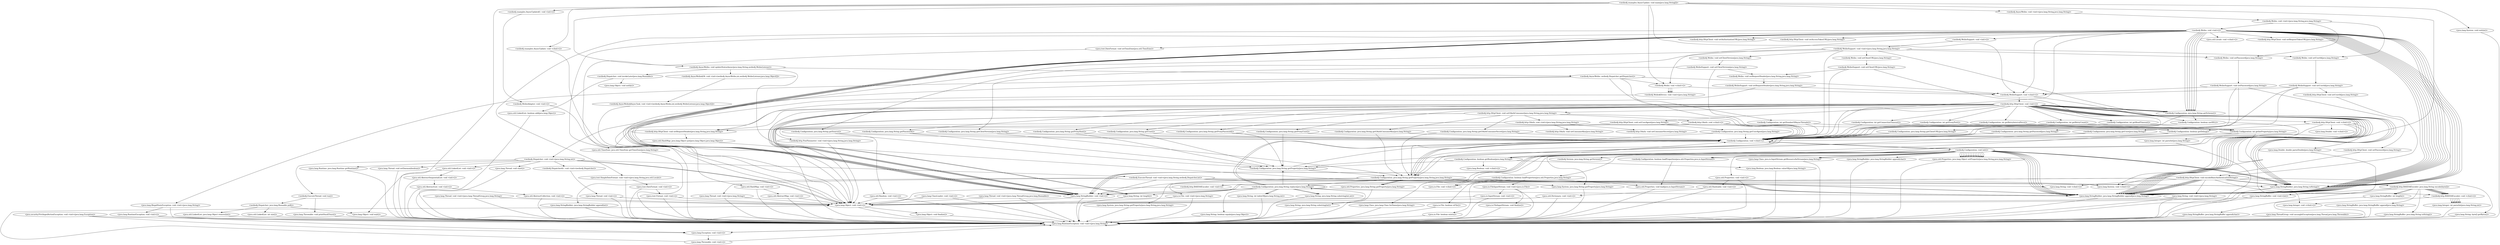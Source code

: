 digraph CallGraph {
"<weibo4j.examples.AsyncUpdate: void main(java.lang.String[])>" -> "<java.lang.System: void <clinit>()>";
"<weibo4j.examples.AsyncUpdate: void main(java.lang.String[])>" -> "<weibo4j.examples.AsyncUpdate$1: void <init>()>";
"<weibo4j.examples.AsyncUpdate: void main(java.lang.String[])>" -> "<weibo4j.AsyncWeibo: void <init>(java.lang.String,java.lang.String)>";
"<weibo4j.examples.AsyncUpdate: void main(java.lang.String[])>" -> "<java.lang.System: void exit(int)>";
"<weibo4j.examples.AsyncUpdate: void main(java.lang.String[])>" -> "<weibo4j.examples.AsyncUpdate: void <clinit>()>";
"<weibo4j.examples.AsyncUpdate: void main(java.lang.String[])>" -> "<weibo4j.WeiboSupport: void <clinit>()>";
"<weibo4j.examples.AsyncUpdate: void main(java.lang.String[])>" -> "<weibo4j.Weibo: void <clinit>()>";
"<weibo4j.examples.AsyncUpdate: void <clinit>()>" -> "<java.lang.Object: void <init>()>";
"<java.lang.ThreadGroup: void uncaughtException(java.lang.Thread,java.lang.Throwable)>" -> "<java.lang.RuntimeException: void <init>(java.lang.String)>";
"<java.lang.ClassLoader: void <init>()>" -> "<java.lang.Object: void <init>()>";
"<java.lang.ClassLoader: void <init>()>" -> "<java.lang.RuntimeException: void <init>(java.lang.String)>";
"<java.security.PrivilegedActionException: void <init>(java.lang.Exception)>" -> "<java.lang.Exception: void <init>()>";
"<java.security.PrivilegedActionException: void <init>(java.lang.Exception)>" -> "<java.lang.RuntimeException: void <init>(java.lang.String)>";
"<java.lang.Thread: void <init>(java.lang.ThreadGroup,java.lang.Runnable)>" -> "<java.lang.Object: void <init>()>";
"<java.lang.Thread: void <init>(java.lang.ThreadGroup,java.lang.Runnable)>" -> "<java.lang.RuntimeException: void <init>(java.lang.String)>";
"<java.lang.Thread: void <init>(java.lang.ThreadGroup,java.lang.String)>" -> "<java.lang.Object: void <init>()>";
"<java.lang.Thread: void <init>(java.lang.ThreadGroup,java.lang.String)>" -> "<java.lang.RuntimeException: void <init>(java.lang.String)>";
"<weibo4j.examples.AsyncUpdate$1: void <init>()>" -> "<weibo4j.WeiboAdapter: void <init>()>";
"<weibo4j.AsyncWeibo: void <init>(java.lang.String,java.lang.String)>" -> "<weibo4j.Weibo: void <init>(java.lang.String,java.lang.String)>";
"<java.lang.System: void exit(int)>" -> "<java.lang.RuntimeException: void <init>(java.lang.String)>";
"<weibo4j.WeiboSupport: void <clinit>()>" -> "<weibo4j.http.HttpClient: void <clinit>()>";
"<weibo4j.WeiboSupport: void <clinit>()>" -> "<weibo4j.http.HttpClient: void <init>()>";
"<weibo4j.Weibo: void <clinit>()>" -> "<weibo4j.WeiboSupport: void <clinit>()>";
"<weibo4j.Weibo: void <clinit>()>" -> "<weibo4j.Weibo$Device: void <init>(java.lang.String)>";
"<weibo4j.Weibo: void <clinit>()>" -> "<weibo4j.Weibo$Device: void <init>(java.lang.String)>";
"<weibo4j.Weibo: void <clinit>()>" -> "<weibo4j.Weibo$Device: void <init>(java.lang.String)>";
"<java.lang.Object: void <init>()>" -> "<java.lang.Object: void finalize()>";
"<java.lang.Object: void <init>()>" -> "<java.lang.RuntimeException: void <init>(java.lang.String)>";
"<java.lang.RuntimeException: void <init>(java.lang.String)>" -> "<java.lang.Exception: void <init>()>";
"<java.lang.RuntimeException: void <init>(java.lang.String)>" -> "<java.lang.RuntimeException: void <init>(java.lang.String)>";
"<java.lang.Exception: void <init>()>" -> "<java.lang.Throwable: void <init>()>";
"<java.lang.Exception: void <init>()>" -> "<java.lang.RuntimeException: void <init>(java.lang.String)>";
"<weibo4j.WeiboAdapter: void <init>()>" -> "<java.lang.Object: void <init>()>";
"<weibo4j.Weibo: void <init>(java.lang.String,java.lang.String)>" -> "<weibo4j.Weibo: void <init>()>";
"<weibo4j.http.HttpClient: void <clinit>()>" -> "<weibo4j.Configuration: void <clinit>()>";
"<weibo4j.http.HttpClient: void <clinit>()>" -> "<java.lang.Double: double parseDouble(java.lang.String)>";
"<weibo4j.http.HttpClient: void <clinit>()>" -> "<java.lang.System: java.lang.String getProperty(java.lang.String)>";
"<weibo4j.http.HttpClient: void <clinit>()>" -> "<weibo4j.Configuration: boolean getDebug()>";
"<weibo4j.http.HttpClient: void <clinit>()>" -> "<java.lang.Double: void <clinit>()>";
"<weibo4j.http.HttpClient: void <clinit>()>" -> "<java.lang.System: void <clinit>()>";
"<weibo4j.http.HttpClient: void <init>()>" -> "<weibo4j.Configuration: void <clinit>()>";
"<weibo4j.http.HttpClient: void <init>()>" -> "<weibo4j.Configuration: java.lang.String getScheme()>";
"<weibo4j.http.HttpClient: void <init>()>" -> "<java.lang.StringBuilder: void <init>()>";
"<weibo4j.http.HttpClient: void <init>()>" -> "<weibo4j.Configuration: java.lang.String getScheme()>";
"<weibo4j.http.HttpClient: void <init>()>" -> "<java.lang.StringBuilder: void <init>()>";
"<weibo4j.http.HttpClient: void <init>()>" -> "<weibo4j.Configuration: java.lang.String getScheme()>";
"<weibo4j.http.HttpClient: void <init>()>" -> "<java.lang.StringBuilder: void <init>()>";
"<weibo4j.http.HttpClient: void <init>()>" -> "<weibo4j.Configuration: java.lang.String getScheme()>";
"<weibo4j.http.HttpClient: void <init>()>" -> "<java.lang.StringBuilder: void <init>()>";
"<weibo4j.http.HttpClient: void <init>()>" -> "<java.util.HashMap: void <init>()>";
"<weibo4j.http.HttpClient: void <init>()>" -> "<weibo4j.Configuration: int getReadTimeout()>";
"<weibo4j.http.HttpClient: void <init>()>" -> "<weibo4j.Configuration: int getConnectionTimeout()>";
"<weibo4j.http.HttpClient: void <init>()>" -> "<weibo4j.Configuration: java.lang.String getProxyPassword()>";
"<weibo4j.http.HttpClient: void <init>()>" -> "<weibo4j.Configuration: java.lang.String getProxyUser()>";
"<weibo4j.http.HttpClient: void <init>()>" -> "<weibo4j.Configuration: int getProxyPort()>";
"<weibo4j.http.HttpClient: void <init>()>" -> "<weibo4j.Configuration: java.lang.String getProxyHost()>";
"<weibo4j.http.HttpClient: void <init>()>" -> "<weibo4j.Configuration: java.lang.String getPassword()>";
"<weibo4j.http.HttpClient: void <init>()>" -> "<weibo4j.Configuration: java.lang.String getUser()>";
"<weibo4j.http.HttpClient: void <init>()>" -> "<weibo4j.Configuration: int getRetryIntervalSecs()>";
"<weibo4j.http.HttpClient: void <init>()>" -> "<weibo4j.Configuration: int getRetryCount()>";
"<weibo4j.http.HttpClient: void <init>()>" -> "<java.lang.Object: void <init>()>";
"<weibo4j.Weibo$Device: void <init>(java.lang.String)>" -> "<java.lang.Object: void <init>()>";
"<java.lang.Object: void finalize()>" -> "<java.lang.RuntimeException: void <init>(java.lang.String)>";
"<java.lang.Throwable: void <init>()>" -> "<java.lang.Object: void <init>()>";
"<java.lang.Throwable: void <init>()>" -> "<java.lang.RuntimeException: void <init>(java.lang.String)>";
"<weibo4j.Weibo: void <init>()>" -> "<weibo4j.Configuration: void <clinit>()>";
"<weibo4j.Weibo: void <init>()>" -> "<weibo4j.Configuration: java.lang.String getScheme()>";
"<weibo4j.Weibo: void <init>()>" -> "<java.lang.StringBuilder: void <init>()>";
"<weibo4j.Weibo: void <init>()>" -> "<weibo4j.Configuration: java.lang.String getScheme()>";
"<weibo4j.Weibo: void <init>()>" -> "<java.lang.StringBuilder: void <init>()>";
"<weibo4j.Weibo: void <init>()>" -> "<weibo4j.Configuration: java.lang.String getScheme()>";
"<weibo4j.Weibo: void <init>()>" -> "<java.lang.StringBuilder: void <init>()>";
"<weibo4j.Weibo: void <init>()>" -> "<java.util.TimeZone: java.util.TimeZone getTimeZone(java.lang.String)>";
"<weibo4j.Weibo: void <init>()>" -> "<java.text.SimpleDateFormat: void <init>(java.lang.String,java.util.Locale)>";
"<weibo4j.Weibo: void <init>()>" -> "<weibo4j.Configuration: java.lang.String getScheme()>";
"<weibo4j.Weibo: void <init>()>" -> "<java.lang.StringBuilder: void <init>()>";
"<weibo4j.Weibo: void <init>()>" -> "<weibo4j.Configuration: java.lang.String getScheme()>";
"<weibo4j.Weibo: void <init>()>" -> "<java.lang.StringBuilder: void <init>()>";
"<weibo4j.Weibo: void <init>()>" -> "<weibo4j.Configuration: java.lang.String getScheme()>";
"<weibo4j.Weibo: void <init>()>" -> "<java.lang.StringBuilder: void <init>()>";
"<weibo4j.Weibo: void <init>()>" -> "<weibo4j.WeiboSupport: void <init>()>";
"<weibo4j.Weibo: void <init>()>" -> "<weibo4j.WeiboSupport: void <clinit>()>";
"<weibo4j.Weibo: void <init>()>" -> "<weibo4j.Weibo: void <clinit>()>";
"<weibo4j.Weibo: void <init>()>" -> "<java.util.Locale: void <clinit>()>";
"<weibo4j.Configuration: void <clinit>()>" -> "<weibo4j.Configuration: void init()>";
"<java.lang.Double: double parseDouble(java.lang.String)>" -> "<java.lang.RuntimeException: void <init>(java.lang.String)>";
"<java.lang.System: java.lang.String getProperty(java.lang.String)>" -> "<java.lang.RuntimeException: void <init>(java.lang.String)>";
"<weibo4j.Configuration: boolean getDebug()>" -> "<weibo4j.Configuration: void <clinit>()>";
"<weibo4j.Configuration: boolean getDebug()>" -> "<weibo4j.Configuration: boolean getBoolean(java.lang.String)>";
"<weibo4j.Configuration: java.lang.String getScheme()>" -> "<weibo4j.Configuration: void <clinit>()>";
"<weibo4j.Configuration: java.lang.String getScheme()>" -> "<weibo4j.Configuration: boolean useSSL()>";
"<java.lang.StringBuilder: void <init>()>" -> "<java.lang.Object: void <init>()>";
"<java.lang.StringBuilder: void <init>()>" -> "<java.lang.RuntimeException: void <init>(java.lang.String)>";
"<java.util.HashMap: void <init>()>" -> "<java.util.AbstractMap: void <init>()>";
"<java.util.HashMap: void <init>()>" -> "<java.lang.RuntimeException: void <init>(java.lang.String)>";
"<weibo4j.Configuration: int getReadTimeout()>" -> "<weibo4j.Configuration: void <clinit>()>";
"<weibo4j.Configuration: int getReadTimeout()>" -> "<weibo4j.Configuration: int getIntProperty(java.lang.String)>";
"<weibo4j.Configuration: int getConnectionTimeout()>" -> "<weibo4j.Configuration: void <clinit>()>";
"<weibo4j.Configuration: int getConnectionTimeout()>" -> "<weibo4j.Configuration: int getIntProperty(java.lang.String)>";
"<weibo4j.Configuration: java.lang.String getProxyPassword()>" -> "<weibo4j.Configuration: void <clinit>()>";
"<weibo4j.Configuration: java.lang.String getProxyPassword()>" -> "<weibo4j.Configuration: java.lang.String getProperty(java.lang.String)>";
"<weibo4j.Configuration: java.lang.String getProxyUser()>" -> "<weibo4j.Configuration: void <clinit>()>";
"<weibo4j.Configuration: java.lang.String getProxyUser()>" -> "<weibo4j.Configuration: java.lang.String getProperty(java.lang.String)>";
"<weibo4j.Configuration: int getProxyPort()>" -> "<weibo4j.Configuration: void <clinit>()>";
"<weibo4j.Configuration: int getProxyPort()>" -> "<weibo4j.Configuration: int getIntProperty(java.lang.String)>";
"<weibo4j.Configuration: java.lang.String getProxyHost()>" -> "<weibo4j.Configuration: void <clinit>()>";
"<weibo4j.Configuration: java.lang.String getProxyHost()>" -> "<weibo4j.Configuration: java.lang.String getProperty(java.lang.String)>";
"<weibo4j.Configuration: java.lang.String getPassword()>" -> "<weibo4j.Configuration: void <clinit>()>";
"<weibo4j.Configuration: java.lang.String getPassword()>" -> "<weibo4j.Configuration: java.lang.String getProperty(java.lang.String)>";
"<weibo4j.Configuration: java.lang.String getUser()>" -> "<weibo4j.Configuration: void <clinit>()>";
"<weibo4j.Configuration: java.lang.String getUser()>" -> "<weibo4j.Configuration: java.lang.String getProperty(java.lang.String)>";
"<weibo4j.Configuration: int getRetryIntervalSecs()>" -> "<weibo4j.Configuration: void <clinit>()>";
"<weibo4j.Configuration: int getRetryIntervalSecs()>" -> "<weibo4j.Configuration: int getIntProperty(java.lang.String)>";
"<weibo4j.Configuration: int getRetryCount()>" -> "<weibo4j.Configuration: void <clinit>()>";
"<weibo4j.Configuration: int getRetryCount()>" -> "<weibo4j.Configuration: int getIntProperty(java.lang.String)>";
"<java.util.TimeZone: java.util.TimeZone getTimeZone(java.lang.String)>" -> "<java.lang.RuntimeException: void <init>(java.lang.String)>";
"<java.text.SimpleDateFormat: void <init>(java.lang.String,java.util.Locale)>" -> "<java.text.DateFormat: void <init>()>";
"<java.text.SimpleDateFormat: void <init>(java.lang.String,java.util.Locale)>" -> "<java.lang.RuntimeException: void <init>(java.lang.String)>";
"<weibo4j.WeiboSupport: void <init>()>" -> "<weibo4j.WeiboSupport: void <init>(java.lang.String,java.lang.String)>";
"<weibo4j.Configuration: void init()>" -> "<weibo4j.Configuration: void <clinit>()>";
"<weibo4j.Configuration: void init()>" -> "<weibo4j.Configuration: boolean loadProperties(java.util.Properties,java.io.InputStream)>";
"<weibo4j.Configuration: void init()>" -> "<java.lang.StringBuilder: void <init>()>";
"<weibo4j.Configuration: void init()>" -> "<weibo4j.Configuration: boolean loadProperties(java.util.Properties,java.io.InputStream)>";
"<weibo4j.Configuration: void init()>" -> "<java.lang.StringBuilder: void <init>()>";
"<weibo4j.Configuration: void init()>" -> "<weibo4j.Configuration: boolean loadProperties(java.util.Properties,java.lang.String)>";
"<weibo4j.Configuration: void init()>" -> "<java.lang.StringBuilder: void <init>()>";
"<weibo4j.Configuration: void init()>" -> "<weibo4j.Configuration: boolean getBoolean(java.lang.String)>";
"<weibo4j.Configuration: void init()>" -> "<java.lang.Class: java.lang.Class forName(java.lang.String)>";
"<weibo4j.Configuration: void init()>" -> "<weibo4j.Version: java.lang.String getVersion()>";
"<weibo4j.Configuration: void init()>" -> "<java.util.Properties: void <init>()>";
"<weibo4j.Configuration: void init()>" -> "<weibo4j.Configuration: void <clinit>()>";
"<weibo4j.Configuration: void init()>" -> "<java.io.File: void <clinit>()>";
"<weibo4j.Configuration: boolean getBoolean(java.lang.String)>" -> "<weibo4j.Configuration: void <clinit>()>";
"<weibo4j.Configuration: boolean getBoolean(java.lang.String)>" -> "<java.lang.Boolean: java.lang.Boolean valueOf(java.lang.String)>";
"<weibo4j.Configuration: boolean getBoolean(java.lang.String)>" -> "<weibo4j.Configuration: java.lang.String getProperty(java.lang.String)>";
"<weibo4j.Configuration: boolean getBoolean(java.lang.String)>" -> "<java.lang.Boolean: void <clinit>()>";
"<weibo4j.Configuration: boolean useSSL()>" -> "<weibo4j.Configuration: void <clinit>()>";
"<weibo4j.Configuration: boolean useSSL()>" -> "<weibo4j.Configuration: boolean getBoolean(java.lang.String)>";
"<java.util.AbstractMap: void <init>()>" -> "<java.lang.Object: void <init>()>";
"<java.util.AbstractMap: void <init>()>" -> "<java.lang.RuntimeException: void <init>(java.lang.String)>";
"<weibo4j.Configuration: int getIntProperty(java.lang.String)>" -> "<weibo4j.Configuration: void <clinit>()>";
"<weibo4j.Configuration: int getIntProperty(java.lang.String)>" -> "<java.lang.Integer: int parseInt(java.lang.String)>";
"<weibo4j.Configuration: int getIntProperty(java.lang.String)>" -> "<weibo4j.Configuration: java.lang.String getProperty(java.lang.String)>";
"<weibo4j.Configuration: int getIntProperty(java.lang.String)>" -> "<java.lang.Integer: void <clinit>()>";
"<weibo4j.Configuration: java.lang.String getProperty(java.lang.String)>" -> "<weibo4j.Configuration: void <clinit>()>";
"<weibo4j.Configuration: java.lang.String getProperty(java.lang.String)>" -> "<weibo4j.Configuration: java.lang.String getProperty(java.lang.String,java.lang.String)>";
"<java.text.DateFormat: void <init>()>" -> "<java.text.Format: void <init>()>";
"<java.text.DateFormat: void <init>()>" -> "<java.lang.RuntimeException: void <init>(java.lang.String)>";
"<weibo4j.WeiboSupport: void <init>(java.lang.String,java.lang.String)>" -> "<weibo4j.Configuration: void <clinit>()>";
"<weibo4j.WeiboSupport: void <init>(java.lang.String,java.lang.String)>" -> "<weibo4j.Configuration: boolean useSSL()>";
"<weibo4j.WeiboSupport: void <init>(java.lang.String,java.lang.String)>" -> "<weibo4j.Configuration: java.lang.String getSource()>";
"<weibo4j.WeiboSupport: void <init>(java.lang.String,java.lang.String)>" -> "<java.lang.Object: void <init>()>";
"<weibo4j.Configuration: boolean loadProperties(java.util.Properties,java.lang.String)>" -> "<java.io.File: void <clinit>()>";
"<weibo4j.Configuration: boolean loadProperties(java.util.Properties,java.lang.String)>" -> "<java.io.FileInputStream: void <init>(java.io.File)>";
"<weibo4j.Configuration: boolean loadProperties(java.util.Properties,java.lang.String)>" -> "<java.io.File: void <init>(java.lang.String)>";
"<java.lang.Class: java.lang.Class forName(java.lang.String)>" -> "<java.lang.RuntimeException: void <init>(java.lang.String)>";
"<java.util.Properties: void <init>()>" -> "<java.util.Hashtable: void <init>()>";
"<java.util.Properties: void <init>()>" -> "<java.lang.RuntimeException: void <init>(java.lang.String)>";
"<java.lang.Boolean: java.lang.Boolean valueOf(java.lang.String)>" -> "<java.lang.RuntimeException: void <init>(java.lang.String)>";
"<java.lang.Integer: int parseInt(java.lang.String)>" -> "<java.lang.RuntimeException: void <init>(java.lang.String)>";
"<weibo4j.Configuration: java.lang.String getProperty(java.lang.String,java.lang.String)>" -> "<java.lang.System: void <clinit>()>";
"<weibo4j.Configuration: java.lang.String getProperty(java.lang.String,java.lang.String)>" -> "<weibo4j.Configuration: java.lang.String replace(java.lang.String)>";
"<weibo4j.Configuration: java.lang.String getProperty(java.lang.String,java.lang.String)>" -> "<java.lang.System: java.lang.String getProperty(java.lang.String)>";
"<weibo4j.Configuration: java.lang.String getProperty(java.lang.String,java.lang.String)>" -> "<java.lang.StringBuilder: void <init>()>";
"<weibo4j.Configuration: java.lang.String getProperty(java.lang.String,java.lang.String)>" -> "<java.lang.System: java.lang.String getProperty(java.lang.String,java.lang.String)>";
"<weibo4j.Configuration: java.lang.String getProperty(java.lang.String,java.lang.String)>" -> "<weibo4j.Configuration: void <clinit>()>";
"<weibo4j.Configuration: java.lang.String getProperty(java.lang.String,java.lang.String)>" -> "<weibo4j.Configuration: void <clinit>()>";
"<weibo4j.Configuration: java.lang.String getProperty(java.lang.String,java.lang.String)>" -> "<weibo4j.Configuration: void <clinit>()>";
"<java.text.Format: void <init>()>" -> "<java.lang.Object: void <init>()>";
"<java.text.Format: void <init>()>" -> "<java.lang.RuntimeException: void <init>(java.lang.String)>";
"<weibo4j.Configuration: java.lang.String getSource()>" -> "<weibo4j.Configuration: void <clinit>()>";
"<weibo4j.Configuration: java.lang.String getSource()>" -> "<weibo4j.Configuration: java.lang.String getProperty(java.lang.String)>";
"<java.io.FileInputStream: void <init>(java.io.File)>" -> "<java.io.FileInputStream: void finalize()>";
"<java.io.FileInputStream: void <init>(java.io.File)>" -> "<java.lang.RuntimeException: void <init>(java.lang.String)>";
"<java.io.FileInputStream: void <init>(java.io.File)>" -> "<java.io.InputStream: void <init>()>";
"<java.io.File: void <init>(java.lang.String)>" -> "<java.lang.Object: void <init>()>";
"<java.io.File: void <init>(java.lang.String)>" -> "<java.lang.RuntimeException: void <init>(java.lang.String)>";
"<java.util.Hashtable: void <init>()>" -> "<java.util.Dictionary: void <init>()>";
"<java.util.Hashtable: void <init>()>" -> "<java.lang.RuntimeException: void <init>(java.lang.String)>";
"<weibo4j.Configuration: java.lang.String replace(java.lang.String)>" -> "<weibo4j.Configuration: void <clinit>()>";
"<weibo4j.Configuration: java.lang.String replace(java.lang.String)>" -> "<weibo4j.Configuration: java.lang.String replace(java.lang.String)>";
"<weibo4j.Configuration: java.lang.String replace(java.lang.String)>" -> "<weibo4j.Configuration: java.lang.String getProperty(java.lang.String)>";
"<weibo4j.Configuration: java.lang.String replace(java.lang.String)>" -> "<java.lang.StringBuilder: void <init>()>";
"<weibo4j.Configuration: java.lang.String replace(java.lang.String)>" -> "<weibo4j.Configuration: void <clinit>()>";
"<java.lang.System: java.lang.String getProperty(java.lang.String,java.lang.String)>" -> "<java.lang.RuntimeException: void <init>(java.lang.String)>";
"<java.io.FileInputStream: void finalize()>" -> "<java.lang.RuntimeException: void <init>(java.lang.String)>";
"<java.io.InputStream: void <init>()>" -> "<java.lang.Object: void <init>()>";
"<java.io.InputStream: void <init>()>" -> "<java.lang.RuntimeException: void <init>(java.lang.String)>";
"<java.util.Dictionary: void <init>()>" -> "<java.lang.Object: void <init>()>";
"<java.util.Dictionary: void <init>()>" -> "<java.lang.RuntimeException: void <init>(java.lang.String)>";
"<weibo4j.Configuration: java.lang.String replace(java.lang.String)>" -> "<java.lang.StringBuilder: java.lang.StringBuilder append(java.lang.String)>";
"<java.lang.StringBuilder: java.lang.StringBuilder append(java.lang.String)>" -> "<java.lang.RuntimeException: void <init>(java.lang.String)>";
"<weibo4j.Configuration: java.lang.String getProperty(java.lang.String,java.lang.String)>" -> "<java.lang.StringBuilder: java.lang.StringBuilder append(java.lang.String)>";
"<weibo4j.Configuration: java.lang.String getProperty(java.lang.String,java.lang.String)>" -> "<java.lang.StringBuilder: java.lang.StringBuilder append(java.lang.String)>";
"<weibo4j.Configuration: java.lang.String getProperty(java.lang.String,java.lang.String)>" -> "<java.lang.StringBuilder: java.lang.String toString()>";
"<java.lang.StringBuilder: java.lang.String toString()>" -> "<java.lang.RuntimeException: void <init>(java.lang.String)>";
"<weibo4j.Configuration: boolean loadProperties(java.util.Properties,java.lang.String)>" -> "<java.io.File: boolean exists()>";
"<weibo4j.Configuration: boolean loadProperties(java.util.Properties,java.lang.String)>" -> "<java.io.File: boolean isFile()>";
"<java.io.File: boolean exists()>" -> "<java.lang.RuntimeException: void <init>(java.lang.String)>";
"<java.io.File: boolean isFile()>" -> "<java.lang.RuntimeException: void <init>(java.lang.String)>";
"<weibo4j.Configuration: void init()>" -> "<java.lang.Class: java.io.InputStream getResourceAsStream(java.lang.String)>";
"<weibo4j.Configuration: void init()>" -> "<java.lang.Class: java.io.InputStream getResourceAsStream(java.lang.String)>";
"<java.lang.Class: java.io.InputStream getResourceAsStream(java.lang.String)>" -> "<java.lang.RuntimeException: void <init>(java.lang.String)>";
"<weibo4j.Configuration: void init()>" -> "<java.lang.StringBuilder: java.lang.StringBuilder append(java.lang.String)>";
"<weibo4j.Configuration: void init()>" -> "<java.lang.StringBuilder: java.lang.StringBuilder append(char)>";
"<weibo4j.Configuration: void init()>" -> "<java.lang.StringBuilder: java.lang.StringBuilder append(java.lang.String)>";
"<weibo4j.Configuration: void init()>" -> "<java.lang.StringBuilder: java.lang.String toString()>";
"<weibo4j.Configuration: void init()>" -> "<java.lang.StringBuilder: java.lang.StringBuilder append(java.lang.String)>";
"<weibo4j.Configuration: void init()>" -> "<java.lang.StringBuilder: java.lang.StringBuilder append(java.lang.String)>";
"<weibo4j.Configuration: void init()>" -> "<java.lang.StringBuilder: java.lang.String toString()>";
"<weibo4j.Configuration: void init()>" -> "<java.lang.StringBuilder: java.lang.StringBuilder append(java.lang.String)>";
"<weibo4j.Configuration: void init()>" -> "<java.lang.StringBuilder: java.lang.StringBuilder append(java.lang.String)>";
"<weibo4j.Configuration: void init()>" -> "<java.lang.StringBuilder: java.lang.String toString()>";
"<java.lang.StringBuilder: java.lang.StringBuilder append(char)>" -> "<java.lang.RuntimeException: void <init>(java.lang.String)>";
"<weibo4j.Configuration: void init()>" -> "<java.util.Properties: java.lang.Object setProperty(java.lang.String,java.lang.String)>";
"<weibo4j.Configuration: void init()>" -> "<java.util.Properties: java.lang.Object setProperty(java.lang.String,java.lang.String)>";
"<weibo4j.Configuration: void init()>" -> "<java.util.Properties: java.lang.Object setProperty(java.lang.String,java.lang.String)>";
"<weibo4j.Configuration: void init()>" -> "<java.util.Properties: java.lang.Object setProperty(java.lang.String,java.lang.String)>";
"<weibo4j.Configuration: void init()>" -> "<java.util.Properties: java.lang.Object setProperty(java.lang.String,java.lang.String)>";
"<weibo4j.Configuration: void init()>" -> "<java.util.Properties: java.lang.Object setProperty(java.lang.String,java.lang.String)>";
"<weibo4j.Configuration: void init()>" -> "<java.util.Properties: java.lang.Object setProperty(java.lang.String,java.lang.String)>";
"<weibo4j.Configuration: void init()>" -> "<java.util.Properties: java.lang.Object setProperty(java.lang.String,java.lang.String)>";
"<weibo4j.Configuration: void init()>" -> "<java.util.Properties: java.lang.Object setProperty(java.lang.String,java.lang.String)>";
"<weibo4j.Configuration: void init()>" -> "<java.util.Properties: java.lang.Object setProperty(java.lang.String,java.lang.String)>";
"<weibo4j.Configuration: void init()>" -> "<java.util.Properties: java.lang.Object setProperty(java.lang.String,java.lang.String)>";
"<weibo4j.Configuration: void init()>" -> "<java.util.Properties: java.lang.Object setProperty(java.lang.String,java.lang.String)>";
"<weibo4j.Configuration: void init()>" -> "<java.util.Properties: java.lang.Object setProperty(java.lang.String,java.lang.String)>";
"<weibo4j.Configuration: void init()>" -> "<java.util.Properties: java.lang.Object setProperty(java.lang.String,java.lang.String)>";
"<weibo4j.Configuration: void init()>" -> "<java.util.Properties: java.lang.Object setProperty(java.lang.String,java.lang.String)>";
"<java.util.Properties: java.lang.Object setProperty(java.lang.String,java.lang.String)>" -> "<java.lang.RuntimeException: void <init>(java.lang.String)>";
"<weibo4j.Configuration: boolean loadProperties(java.util.Properties,java.io.InputStream)>" -> "<java.util.Properties: void load(java.io.InputStream)>";
"<java.util.Properties: void load(java.io.InputStream)>" -> "<java.lang.RuntimeException: void <init>(java.lang.String)>";
"<weibo4j.Configuration: boolean loadProperties(java.util.Properties,java.lang.String)>" -> "<java.util.Properties: void load(java.io.InputStream)>";
"<weibo4j.Configuration: java.lang.String getProperty(java.lang.String,java.lang.String)>" -> "<java.util.Properties: java.lang.String getProperty(java.lang.String)>";
"<weibo4j.Configuration: java.lang.String getProperty(java.lang.String,java.lang.String)>" -> "<java.util.Properties: java.lang.String getProperty(java.lang.String)>";
"<java.util.Properties: java.lang.String getProperty(java.lang.String)>" -> "<java.lang.RuntimeException: void <init>(java.lang.String)>";
"<weibo4j.Weibo: void <init>()>" -> "<java.text.DateFormat: void setTimeZone(java.util.TimeZone)>";
"<java.text.DateFormat: void setTimeZone(java.util.TimeZone)>" -> "<java.lang.RuntimeException: void <init>(java.lang.String)>";
"<weibo4j.Weibo: void <init>()>" -> "<java.lang.StringBuilder: java.lang.StringBuilder append(java.lang.String)>";
"<weibo4j.Weibo: void <init>()>" -> "<java.lang.StringBuilder: java.lang.StringBuilder append(java.lang.String)>";
"<weibo4j.Weibo: void <init>()>" -> "<java.lang.StringBuilder: java.lang.String toString()>";
"<weibo4j.Weibo: void <init>()>" -> "<java.lang.StringBuilder: java.lang.StringBuilder append(java.lang.String)>";
"<weibo4j.Weibo: void <init>()>" -> "<java.lang.StringBuilder: java.lang.StringBuilder append(java.lang.String)>";
"<weibo4j.Weibo: void <init>()>" -> "<java.lang.StringBuilder: java.lang.String toString()>";
"<weibo4j.Weibo: void <init>()>" -> "<java.lang.StringBuilder: java.lang.StringBuilder append(java.lang.String)>";
"<weibo4j.Weibo: void <init>()>" -> "<java.lang.StringBuilder: java.lang.StringBuilder append(java.lang.String)>";
"<weibo4j.Weibo: void <init>()>" -> "<java.lang.StringBuilder: java.lang.String toString()>";
"<weibo4j.Weibo: void <init>()>" -> "<java.lang.StringBuilder: java.lang.StringBuilder append(java.lang.String)>";
"<weibo4j.Weibo: void <init>()>" -> "<java.lang.StringBuilder: java.lang.StringBuilder append(java.lang.String)>";
"<weibo4j.Weibo: void <init>()>" -> "<java.lang.StringBuilder: java.lang.String toString()>";
"<weibo4j.Weibo: void <init>()>" -> "<java.lang.StringBuilder: java.lang.StringBuilder append(java.lang.String)>";
"<weibo4j.Weibo: void <init>()>" -> "<java.lang.StringBuilder: java.lang.StringBuilder append(java.lang.String)>";
"<weibo4j.Weibo: void <init>()>" -> "<java.lang.StringBuilder: java.lang.String toString()>";
"<weibo4j.Weibo: void <init>()>" -> "<java.lang.StringBuilder: java.lang.StringBuilder append(java.lang.String)>";
"<weibo4j.Weibo: void <init>()>" -> "<java.lang.StringBuilder: java.lang.StringBuilder append(java.lang.String)>";
"<weibo4j.Weibo: void <init>()>" -> "<java.lang.StringBuilder: java.lang.String toString()>";
"<weibo4j.http.HttpClient: void <init>()>" -> "<java.lang.StringBuilder: java.lang.StringBuilder append(java.lang.String)>";
"<weibo4j.http.HttpClient: void <init>()>" -> "<java.lang.StringBuilder: java.lang.StringBuilder append(java.lang.String)>";
"<weibo4j.http.HttpClient: void <init>()>" -> "<java.lang.StringBuilder: java.lang.String toString()>";
"<weibo4j.http.HttpClient: void <init>()>" -> "<java.lang.StringBuilder: java.lang.StringBuilder append(java.lang.String)>";
"<weibo4j.http.HttpClient: void <init>()>" -> "<java.lang.StringBuilder: java.lang.StringBuilder append(java.lang.String)>";
"<weibo4j.http.HttpClient: void <init>()>" -> "<java.lang.StringBuilder: java.lang.String toString()>";
"<weibo4j.http.HttpClient: void <init>()>" -> "<java.lang.StringBuilder: java.lang.StringBuilder append(java.lang.String)>";
"<weibo4j.http.HttpClient: void <init>()>" -> "<java.lang.StringBuilder: java.lang.StringBuilder append(java.lang.String)>";
"<weibo4j.http.HttpClient: void <init>()>" -> "<java.lang.StringBuilder: java.lang.String toString()>";
"<weibo4j.http.HttpClient: void <init>()>" -> "<java.lang.StringBuilder: java.lang.StringBuilder append(java.lang.String)>";
"<weibo4j.http.HttpClient: void <init>()>" -> "<java.lang.StringBuilder: java.lang.StringBuilder append(java.lang.String)>";
"<weibo4j.http.HttpClient: void <init>()>" -> "<java.lang.StringBuilder: java.lang.String toString()>";
"<weibo4j.Configuration: java.lang.String replace(java.lang.String)>" -> "<java.lang.String: int length()>";
"<java.lang.String: int length()>" -> "<java.lang.RuntimeException: void <init>(java.lang.String)>";
"<weibo4j.Configuration: java.lang.String replace(java.lang.String)>" -> "<java.lang.String: int indexOf(java.lang.String,int)>";
"<weibo4j.Configuration: java.lang.String replace(java.lang.String)>" -> "<java.lang.String: int indexOf(java.lang.String,int)>";
"<weibo4j.Configuration: java.lang.String replace(java.lang.String)>" -> "<java.lang.String: java.lang.String substring(int,int)>";
"<weibo4j.Configuration: java.lang.String replace(java.lang.String)>" -> "<java.lang.String: java.lang.String substring(int,int)>";
"<weibo4j.Configuration: java.lang.String replace(java.lang.String)>" -> "<java.lang.String: java.lang.String substring(int)>";
"<java.lang.String: int indexOf(java.lang.String,int)>" -> "<java.lang.RuntimeException: void <init>(java.lang.String)>";
"<java.lang.String: java.lang.String substring(int,int)>" -> "<java.lang.RuntimeException: void <init>(java.lang.String)>";
"<java.lang.String: java.lang.String substring(int)>" -> "<java.lang.RuntimeException: void <init>(java.lang.String)>";
"<weibo4j.Configuration: java.lang.String replace(java.lang.String)>" -> "<java.lang.String: boolean equals(java.lang.Object)>";
"<java.lang.String: boolean equals(java.lang.Object)>" -> "<java.lang.RuntimeException: void <init>(java.lang.String)>";
"<weibo4j.Weibo: void <init>()>" -> "<weibo4j.http.HttpClient: void setRequestTokenURL(java.lang.String)>";
"<weibo4j.Weibo: void <init>()>" -> "<weibo4j.http.HttpClient: void setAuthorizationURL(java.lang.String)>";
"<weibo4j.Weibo: void <init>()>" -> "<weibo4j.http.HttpClient: void setAccessTokenURL(java.lang.String)>";
"<weibo4j.http.HttpClient: void <init>()>" -> "<weibo4j.http.HttpClient: void setUserAgent(java.lang.String)>";
"<weibo4j.http.HttpClient: void <init>()>" -> "<weibo4j.http.HttpClient: void setOAuthConsumer(java.lang.String,java.lang.String)>";
"<weibo4j.http.HttpClient: void <init>()>" -> "<weibo4j.http.HttpClient: void setRequestHeader(java.lang.String,java.lang.String)>";
"<weibo4j.http.HttpClient: void setUserAgent(java.lang.String)>" -> "<weibo4j.Configuration: void <clinit>()>";
"<weibo4j.http.HttpClient: void setUserAgent(java.lang.String)>" -> "<weibo4j.Configuration: java.lang.String getUserAgent(java.lang.String)>";
"<weibo4j.http.HttpClient: void setOAuthConsumer(java.lang.String,java.lang.String)>" -> "<weibo4j.Configuration: void <clinit>()>";
"<weibo4j.http.HttpClient: void setOAuthConsumer(java.lang.String,java.lang.String)>" -> "<weibo4j.http.OAuth: void <init>(java.lang.String,java.lang.String)>";
"<weibo4j.http.HttpClient: void setOAuthConsumer(java.lang.String,java.lang.String)>" -> "<weibo4j.Configuration: java.lang.String getOAuthConsumerSecret(java.lang.String)>";
"<weibo4j.http.HttpClient: void setOAuthConsumer(java.lang.String,java.lang.String)>" -> "<weibo4j.Configuration: java.lang.String getOAuthConsumerKey(java.lang.String)>";
"<weibo4j.http.HttpClient: void setOAuthConsumer(java.lang.String,java.lang.String)>" -> "<weibo4j.http.OAuth: void <clinit>()>";
"<weibo4j.Configuration: java.lang.String getUserAgent(java.lang.String)>" -> "<weibo4j.Configuration: void <clinit>()>";
"<weibo4j.Configuration: java.lang.String getUserAgent(java.lang.String)>" -> "<weibo4j.Configuration: java.lang.String getProperty(java.lang.String,java.lang.String)>";
"<weibo4j.http.OAuth: void <init>(java.lang.String,java.lang.String)>" -> "<java.lang.Object: void <init>()>";
"<weibo4j.Configuration: java.lang.String getOAuthConsumerSecret(java.lang.String)>" -> "<weibo4j.Configuration: void <clinit>()>";
"<weibo4j.Configuration: java.lang.String getOAuthConsumerSecret(java.lang.String)>" -> "<weibo4j.Configuration: java.lang.String getProperty(java.lang.String,java.lang.String)>";
"<weibo4j.Configuration: java.lang.String getOAuthConsumerKey(java.lang.String)>" -> "<weibo4j.Configuration: void <clinit>()>";
"<weibo4j.Configuration: java.lang.String getOAuthConsumerKey(java.lang.String)>" -> "<weibo4j.Configuration: java.lang.String getProperty(java.lang.String,java.lang.String)>";
"<weibo4j.http.OAuth: void <clinit>()>" -> "<weibo4j.Configuration: void <clinit>()>";
"<weibo4j.http.OAuth: void <clinit>()>" -> "<java.util.Random: void <init>()>";
"<weibo4j.http.OAuth: void <clinit>()>" -> "<weibo4j.Configuration: boolean getDebug()>";
"<weibo4j.http.OAuth: void <clinit>()>" -> "<weibo4j.http.PostParameter: void <init>(java.lang.String,java.lang.String)>";
"<java.util.Random: void <init>()>" -> "<java.lang.Object: void <init>()>";
"<java.util.Random: void <init>()>" -> "<java.lang.RuntimeException: void <init>(java.lang.String)>";
"<weibo4j.http.PostParameter: void <init>(java.lang.String,java.lang.String)>" -> "<java.lang.Object: void <init>()>";
"<weibo4j.http.OAuth: void <init>(java.lang.String,java.lang.String)>" -> "<weibo4j.http.OAuth: void setConsumerKey(java.lang.String)>";
"<weibo4j.http.OAuth: void <init>(java.lang.String,java.lang.String)>" -> "<weibo4j.http.OAuth: void setConsumerSecret(java.lang.String)>";
"<weibo4j.http.HttpClient: void setRequestHeader(java.lang.String,java.lang.String)>" -> "<java.util.HashMap: java.lang.Object put(java.lang.Object,java.lang.Object)>";
"<java.util.HashMap: java.lang.Object put(java.lang.Object,java.lang.Object)>" -> "<java.lang.RuntimeException: void <init>(java.lang.String)>";
"<weibo4j.http.HttpClient: void setOAuthConsumer(java.lang.String,java.lang.String)>" -> "<java.lang.String: int length()>";
"<weibo4j.http.HttpClient: void setOAuthConsumer(java.lang.String,java.lang.String)>" -> "<java.lang.String: int length()>";
"<weibo4j.http.HttpClient: void setUserAgent(java.lang.String)>" -> "<weibo4j.http.HttpClient: void setRequestHeader(java.lang.String,java.lang.String)>";
"<weibo4j.examples.AsyncUpdate: void main(java.lang.String[])>" -> "<java.lang.Object: void wait()>";
"<java.lang.Object: void wait()>" -> "<java.lang.RuntimeException: void <init>(java.lang.String)>";
"<weibo4j.examples.AsyncUpdate: void main(java.lang.String[])>" -> "<weibo4j.AsyncWeibo: void updateStatusAsync(java.lang.String,weibo4j.WeiboListener)>";
"<weibo4j.AsyncWeibo: void updateStatusAsync(java.lang.String,weibo4j.WeiboListener)>" -> "<java.lang.String: void <clinit>()>";
"<weibo4j.AsyncWeibo: void updateStatusAsync(java.lang.String,weibo4j.WeiboListener)>" -> "<weibo4j.AsyncWeibo$36: void <init>(weibo4j.AsyncWeibo,int,weibo4j.WeiboListener,java.lang.Object[])>";
"<weibo4j.AsyncWeibo: void updateStatusAsync(java.lang.String,weibo4j.WeiboListener)>" -> "<weibo4j.AsyncWeibo: weibo4j.Dispatcher getDispatcher()>";
"<weibo4j.AsyncWeibo$36: void <init>(weibo4j.AsyncWeibo,int,weibo4j.WeiboListener,java.lang.Object[])>" -> "<weibo4j.AsyncWeibo$AsyncTask: void <init>(weibo4j.AsyncWeibo,int,weibo4j.WeiboListener,java.lang.Object[])>";
"<weibo4j.AsyncWeibo: weibo4j.Dispatcher getDispatcher()>" -> "<weibo4j.Weibo: void <clinit>()>";
"<weibo4j.AsyncWeibo: weibo4j.Dispatcher getDispatcher()>" -> "<weibo4j.Dispatcher: void <init>(java.lang.String,int)>";
"<weibo4j.AsyncWeibo: weibo4j.Dispatcher getDispatcher()>" -> "<weibo4j.Configuration: int getNumberOfAsyncThreads()>";
"<weibo4j.AsyncWeibo: weibo4j.Dispatcher getDispatcher()>" -> "<java.lang.IllegalStateException: void <init>(java.lang.String)>";
"<weibo4j.AsyncWeibo: weibo4j.Dispatcher getDispatcher()>" -> "<weibo4j.Configuration: void <clinit>()>";
"<weibo4j.AsyncWeibo: weibo4j.Dispatcher getDispatcher()>" -> "<weibo4j.WeiboSupport: void <clinit>()>";
"<weibo4j.AsyncWeibo$AsyncTask: void <init>(weibo4j.AsyncWeibo,int,weibo4j.WeiboListener,java.lang.Object[])>" -> "<java.lang.Object: void <init>()>";
"<weibo4j.Dispatcher: void <init>(java.lang.String,int)>" -> "<java.lang.Object: void <init>()>";
"<weibo4j.Dispatcher: void <init>(java.lang.String,int)>" -> "<weibo4j.Dispatcher$1: void <init>(weibo4j.Dispatcher)>";
"<weibo4j.Dispatcher: void <init>(java.lang.String,int)>" -> "<java.lang.Runtime: java.lang.Runtime getRuntime()>";
"<weibo4j.Dispatcher: void <init>(java.lang.String,int)>" -> "<weibo4j.ExecuteThread: void <init>(java.lang.String,weibo4j.Dispatcher,int)>";
"<weibo4j.Dispatcher: void <init>(java.lang.String,int)>" -> "<java.lang.Object: void <init>()>";
"<weibo4j.Dispatcher: void <init>(java.lang.String,int)>" -> "<java.util.LinkedList: void <init>()>";
"<weibo4j.Configuration: int getNumberOfAsyncThreads()>" -> "<weibo4j.Configuration: void <clinit>()>";
"<weibo4j.Configuration: int getNumberOfAsyncThreads()>" -> "<weibo4j.Configuration: int getIntProperty(java.lang.String)>";
"<java.lang.IllegalStateException: void <init>(java.lang.String)>" -> "<java.lang.RuntimeException: void <init>()>";
"<java.lang.IllegalStateException: void <init>(java.lang.String)>" -> "<java.lang.RuntimeException: void <init>(java.lang.String)>";
"<weibo4j.Dispatcher$1: void <init>(weibo4j.Dispatcher)>" -> "<java.lang.Thread: void <init>()>";
"<java.lang.Runtime: java.lang.Runtime getRuntime()>" -> "<java.lang.RuntimeException: void <init>(java.lang.String)>";
"<weibo4j.ExecuteThread: void <init>(java.lang.String,weibo4j.Dispatcher,int)>" -> "<java.lang.StringBuilder: void <init>()>";
"<weibo4j.ExecuteThread: void <init>(java.lang.String,weibo4j.Dispatcher,int)>" -> "<java.lang.Thread: void <init>(java.lang.String)>";
"<java.util.LinkedList: void <init>()>" -> "<java.util.AbstractSequentialList: void <init>()>";
"<java.util.LinkedList: void <init>()>" -> "<java.lang.RuntimeException: void <init>(java.lang.String)>";
"<java.lang.RuntimeException: void <init>()>" -> "<java.lang.Exception: void <init>()>";
"<java.lang.RuntimeException: void <init>()>" -> "<java.lang.RuntimeException: void <init>(java.lang.String)>";
"<java.lang.Thread: void <init>()>" -> "<java.lang.Object: void <init>()>";
"<java.lang.Thread: void <init>()>" -> "<java.lang.RuntimeException: void <init>(java.lang.String)>";
"<java.lang.Thread: void <init>(java.lang.String)>" -> "<java.lang.Object: void <init>()>";
"<java.lang.Thread: void <init>(java.lang.String)>" -> "<java.lang.RuntimeException: void <init>(java.lang.String)>";
"<java.util.AbstractSequentialList: void <init>()>" -> "<java.util.AbstractList: void <init>()>";
"<java.util.AbstractSequentialList: void <init>()>" -> "<java.lang.RuntimeException: void <init>(java.lang.String)>";
"<java.util.AbstractList: void <init>()>" -> "<java.util.AbstractCollection: void <init>()>";
"<java.util.AbstractList: void <init>()>" -> "<java.lang.RuntimeException: void <init>(java.lang.String)>";
"<java.util.AbstractCollection: void <init>()>" -> "<java.lang.Object: void <init>()>";
"<java.util.AbstractCollection: void <init>()>" -> "<java.lang.RuntimeException: void <init>(java.lang.String)>";
"<weibo4j.AsyncWeibo: void updateStatusAsync(java.lang.String,weibo4j.WeiboListener)>" -> "<weibo4j.Dispatcher: void invokeLater(java.lang.Runnable)>";
"<weibo4j.ExecuteThread: void <init>(java.lang.String,weibo4j.Dispatcher,int)>" -> "<java.lang.StringBuilder: java.lang.StringBuilder append(java.lang.String)>";
"<weibo4j.ExecuteThread: void <init>(java.lang.String,weibo4j.Dispatcher,int)>" -> "<java.lang.StringBuilder: java.lang.StringBuilder append(java.lang.String)>";
"<weibo4j.ExecuteThread: void <init>(java.lang.String,weibo4j.Dispatcher,int)>" -> "<java.lang.StringBuilder: java.lang.StringBuilder append(int)>";
"<weibo4j.ExecuteThread: void <init>(java.lang.String,weibo4j.Dispatcher,int)>" -> "<java.lang.StringBuilder: java.lang.StringBuilder append(java.lang.String)>";
"<weibo4j.ExecuteThread: void <init>(java.lang.String,weibo4j.Dispatcher,int)>" -> "<java.lang.StringBuilder: java.lang.String toString()>";
"<java.lang.StringBuilder: java.lang.StringBuilder append(int)>" -> "<java.lang.RuntimeException: void <init>(java.lang.String)>";
"<weibo4j.Dispatcher: void <init>(java.lang.String,int)>" -> "<java.lang.Thread: void setDaemon(boolean)>";
"<weibo4j.Dispatcher: void <init>(java.lang.String,int)>" -> "<weibo4j.ExecuteThread: void run()>";
"<weibo4j.Dispatcher: void <init>(java.lang.String,int)>" -> "<java.lang.Thread: void start()>";
"<java.lang.Thread: void setDaemon(boolean)>" -> "<java.lang.RuntimeException: void <init>(java.lang.String)>";
"<java.lang.Thread: void start()>" -> "<java.lang.RuntimeException: void <init>(java.lang.String)>";
"<weibo4j.ExecuteThread: void run()>" -> "<java.lang.Throwable: void printStackTrace()>";
"<java.lang.Throwable: void printStackTrace()>" -> "<java.lang.RuntimeException: void <init>(java.lang.String)>";
"<weibo4j.Weibo: void <init>(java.lang.String,java.lang.String)>" -> "<weibo4j.Weibo: void setUserId(java.lang.String)>";
"<weibo4j.Weibo: void <init>(java.lang.String,java.lang.String)>" -> "<weibo4j.Weibo: void setPassword(java.lang.String)>";
"<weibo4j.Weibo: void setUserId(java.lang.String)>" -> "<weibo4j.WeiboSupport: void setUserId(java.lang.String)>";
"<weibo4j.Weibo: void setPassword(java.lang.String)>" -> "<weibo4j.WeiboSupport: void setPassword(java.lang.String)>";
"<weibo4j.WeiboSupport: void setUserId(java.lang.String)>" -> "<weibo4j.WeiboSupport: void <clinit>()>";
"<weibo4j.WeiboSupport: void setUserId(java.lang.String)>" -> "<weibo4j.Configuration: java.lang.String getUser(java.lang.String)>";
"<weibo4j.WeiboSupport: void setUserId(java.lang.String)>" -> "<weibo4j.Configuration: void <clinit>()>";
"<weibo4j.WeiboSupport: void setPassword(java.lang.String)>" -> "<weibo4j.WeiboSupport: void <clinit>()>";
"<weibo4j.WeiboSupport: void setPassword(java.lang.String)>" -> "<weibo4j.Configuration: java.lang.String getPassword(java.lang.String)>";
"<weibo4j.WeiboSupport: void setPassword(java.lang.String)>" -> "<weibo4j.Configuration: void <clinit>()>";
"<weibo4j.Configuration: java.lang.String getUser(java.lang.String)>" -> "<weibo4j.Configuration: void <clinit>()>";
"<weibo4j.Configuration: java.lang.String getUser(java.lang.String)>" -> "<weibo4j.Configuration: java.lang.String getProperty(java.lang.String,java.lang.String)>";
"<weibo4j.Configuration: java.lang.String getPassword(java.lang.String)>" -> "<weibo4j.Configuration: void <clinit>()>";
"<weibo4j.Configuration: java.lang.String getPassword(java.lang.String)>" -> "<weibo4j.Configuration: java.lang.String getProperty(java.lang.String,java.lang.String)>";
"<weibo4j.WeiboSupport: void setPassword(java.lang.String)>" -> "<weibo4j.http.HttpClient: void setPassword(java.lang.String)>";
"<weibo4j.http.HttpClient: void setPassword(java.lang.String)>" -> "<weibo4j.http.HttpClient: void encodeBasicAuthenticationString()>";
"<weibo4j.http.HttpClient: void encodeBasicAuthenticationString()>" -> "<java.lang.String: void <clinit>()>";
"<weibo4j.http.HttpClient: void encodeBasicAuthenticationString()>" -> "<java.lang.String: void <init>(java.lang.String)>";
"<weibo4j.http.HttpClient: void encodeBasicAuthenticationString()>" -> "<java.lang.StringBuilder: void <init>()>";
"<weibo4j.http.HttpClient: void encodeBasicAuthenticationString()>" -> "<weibo4j.http.BASE64Encoder: void <init>()>";
"<weibo4j.http.HttpClient: void encodeBasicAuthenticationString()>" -> "<java.lang.StringBuilder: void <init>()>";
"<weibo4j.http.HttpClient: void encodeBasicAuthenticationString()>" -> "<weibo4j.http.BASE64Encoder: void <clinit>()>";
"<java.lang.String: void <init>(java.lang.String)>" -> "<java.lang.Object: void <init>()>";
"<java.lang.String: void <init>(java.lang.String)>" -> "<java.lang.RuntimeException: void <init>(java.lang.String)>";
"<weibo4j.http.BASE64Encoder: void <init>()>" -> "<java.lang.Object: void <init>()>";
"<weibo4j.http.BASE64Encoder: void <clinit>()>" -> "<java.lang.Integer: void <clinit>()>";
"<weibo4j.http.BASE64Encoder: void <clinit>()>" -> "<java.lang.Integer: int parseInt(java.lang.String,int)>";
"<weibo4j.http.BASE64Encoder: void <clinit>()>" -> "<java.lang.Integer: int parseInt(java.lang.String,int)>";
"<weibo4j.http.BASE64Encoder: void <clinit>()>" -> "<java.lang.Integer: int parseInt(java.lang.String,int)>";
"<weibo4j.http.BASE64Encoder: void <clinit>()>" -> "<java.lang.Integer: int parseInt(java.lang.String,int)>";
"<weibo4j.http.BASE64Encoder: void <clinit>()>" -> "<java.lang.Integer: int parseInt(java.lang.String,int)>";
"<weibo4j.http.BASE64Encoder: void <clinit>()>" -> "<java.lang.Integer: int parseInt(java.lang.String,int)>";
"<java.lang.Integer: int parseInt(java.lang.String,int)>" -> "<java.lang.RuntimeException: void <init>(java.lang.String)>";
"<weibo4j.http.HttpClient: void encodeBasicAuthenticationString()>" -> "<java.lang.StringBuilder: java.lang.StringBuilder append(java.lang.String)>";
"<weibo4j.http.HttpClient: void encodeBasicAuthenticationString()>" -> "<java.lang.StringBuilder: java.lang.StringBuilder append(java.lang.String)>";
"<weibo4j.http.HttpClient: void encodeBasicAuthenticationString()>" -> "<java.lang.StringBuilder: java.lang.StringBuilder append(java.lang.String)>";
"<weibo4j.http.HttpClient: void encodeBasicAuthenticationString()>" -> "<java.lang.StringBuilder: java.lang.String toString()>";
"<weibo4j.http.HttpClient: void encodeBasicAuthenticationString()>" -> "<weibo4j.http.BASE64Encoder: java.lang.String encode(byte[])>";
"<weibo4j.http.BASE64Encoder: java.lang.String encode(byte[])>" -> "<weibo4j.http.BASE64Encoder: void <clinit>()>";
"<weibo4j.http.BASE64Encoder: java.lang.String encode(byte[])>" -> "<java.lang.StringBuffer: void <init>(int)>";
"<weibo4j.http.BASE64Encoder: java.lang.String encode(byte[])>" -> "<weibo4j.http.BASE64Encoder: void <clinit>()>";
"<weibo4j.http.BASE64Encoder: java.lang.String encode(byte[])>" -> "<weibo4j.http.BASE64Encoder: void <clinit>()>";
"<weibo4j.http.BASE64Encoder: java.lang.String encode(byte[])>" -> "<weibo4j.http.BASE64Encoder: void <clinit>()>";
"<weibo4j.http.BASE64Encoder: java.lang.String encode(byte[])>" -> "<weibo4j.http.BASE64Encoder: void <clinit>()>";
"<java.lang.StringBuffer: void <init>(int)>" -> "<java.lang.Object: void <init>()>";
"<java.lang.StringBuffer: void <init>(int)>" -> "<java.lang.RuntimeException: void <init>(java.lang.String)>";
"<weibo4j.http.BASE64Encoder: java.lang.String encode(byte[])>" -> "<java.lang.StringBuffer: java.lang.StringBuffer append(char)>";
"<weibo4j.http.BASE64Encoder: java.lang.String encode(byte[])>" -> "<java.lang.StringBuffer: int length()>";
"<weibo4j.http.BASE64Encoder: java.lang.String encode(byte[])>" -> "<java.lang.StringBuffer: int length()>";
"<weibo4j.http.BASE64Encoder: java.lang.String encode(byte[])>" -> "<java.lang.StringBuffer: java.lang.StringBuffer append(java.lang.String)>";
"<weibo4j.http.BASE64Encoder: java.lang.String encode(byte[])>" -> "<java.lang.StringBuffer: java.lang.String toString()>";
"<java.lang.StringBuffer: java.lang.StringBuffer append(char)>" -> "<java.lang.RuntimeException: void <init>(java.lang.String)>";
"<java.lang.StringBuffer: int length()>" -> "<java.lang.RuntimeException: void <init>(java.lang.String)>";
"<java.lang.StringBuffer: java.lang.StringBuffer append(java.lang.String)>" -> "<java.lang.RuntimeException: void <init>(java.lang.String)>";
"<java.lang.StringBuffer: java.lang.String toString()>" -> "<java.lang.RuntimeException: void <init>(java.lang.String)>";
"<weibo4j.http.HttpClient: void encodeBasicAuthenticationString()>" -> "<java.lang.StringBuilder: java.lang.StringBuilder append(java.lang.String)>";
"<weibo4j.http.HttpClient: void encodeBasicAuthenticationString()>" -> "<java.lang.StringBuilder: java.lang.StringBuilder append(java.lang.String)>";
"<weibo4j.http.HttpClient: void encodeBasicAuthenticationString()>" -> "<java.lang.StringBuilder: java.lang.String toString()>";
"<weibo4j.http.HttpClient: void encodeBasicAuthenticationString()>" -> "<java.lang.String: byte[] getBytes()>";
"<java.lang.String: byte[] getBytes()>" -> "<java.lang.RuntimeException: void <init>(java.lang.String)>";
"<weibo4j.WeiboSupport: void setUserId(java.lang.String)>" -> "<weibo4j.http.HttpClient: void setUserId(java.lang.String)>";
"<weibo4j.http.HttpClient: void setUserId(java.lang.String)>" -> "<weibo4j.http.HttpClient: void encodeBasicAuthenticationString()>";
"<weibo4j.WeiboSupport: void <init>(java.lang.String,java.lang.String)>" -> "<weibo4j.Weibo: void setClientVersion(java.lang.String)>";
"<weibo4j.WeiboSupport: void <init>(java.lang.String,java.lang.String)>" -> "<weibo4j.Weibo: void setClientURL(java.lang.String)>";
"<weibo4j.WeiboSupport: void <init>(java.lang.String,java.lang.String)>" -> "<weibo4j.Weibo: void setUserId(java.lang.String)>";
"<weibo4j.WeiboSupport: void <init>(java.lang.String,java.lang.String)>" -> "<weibo4j.Weibo: void setPassword(java.lang.String)>";
"<weibo4j.Weibo: void setClientVersion(java.lang.String)>" -> "<weibo4j.WeiboSupport: void setClientVersion(java.lang.String)>";
"<weibo4j.Weibo: void setClientURL(java.lang.String)>" -> "<weibo4j.WeiboSupport: void setClientURL(java.lang.String)>";
"<weibo4j.WeiboSupport: void setClientVersion(java.lang.String)>" -> "<weibo4j.Configuration: void <clinit>()>";
"<weibo4j.WeiboSupport: void setClientVersion(java.lang.String)>" -> "<weibo4j.Configuration: java.lang.String getCilentVersion(java.lang.String)>";
"<weibo4j.WeiboSupport: void setClientURL(java.lang.String)>" -> "<weibo4j.Configuration: void <clinit>()>";
"<weibo4j.WeiboSupport: void setClientURL(java.lang.String)>" -> "<weibo4j.Configuration: java.lang.String getClientURL(java.lang.String)>";
"<weibo4j.Configuration: java.lang.String getCilentVersion(java.lang.String)>" -> "<weibo4j.Configuration: void <clinit>()>";
"<weibo4j.Configuration: java.lang.String getCilentVersion(java.lang.String)>" -> "<weibo4j.Configuration: java.lang.String getProperty(java.lang.String,java.lang.String)>";
"<weibo4j.Configuration: java.lang.String getClientURL(java.lang.String)>" -> "<weibo4j.Configuration: void <clinit>()>";
"<weibo4j.Configuration: java.lang.String getClientURL(java.lang.String)>" -> "<weibo4j.Configuration: java.lang.String getProperty(java.lang.String,java.lang.String)>";
"<weibo4j.WeiboSupport: void setClientURL(java.lang.String)>" -> "<weibo4j.Weibo: void setRequestHeader(java.lang.String,java.lang.String)>";
"<weibo4j.Weibo: void setRequestHeader(java.lang.String,java.lang.String)>" -> "<weibo4j.WeiboSupport: void setRequestHeader(java.lang.String,java.lang.String)>";
"<weibo4j.WeiboSupport: void setRequestHeader(java.lang.String,java.lang.String)>" -> "<weibo4j.WeiboSupport: void <clinit>()>";
"<weibo4j.WeiboSupport: void setRequestHeader(java.lang.String,java.lang.String)>" -> "<weibo4j.http.HttpClient: void setRequestHeader(java.lang.String,java.lang.String)>";
"<weibo4j.WeiboSupport: void setClientVersion(java.lang.String)>" -> "<weibo4j.Weibo: void setRequestHeader(java.lang.String,java.lang.String)>";
"<weibo4j.ExecuteThread: void run()>" -> "<weibo4j.Dispatcher: java.lang.Runnable poll()>";
"<weibo4j.Dispatcher: java.lang.Runnable poll()>" -> "<java.lang.Object: void wait()>";
"<weibo4j.Dispatcher: java.lang.Runnable poll()>" -> "<java.util.LinkedList: int size()>";
"<weibo4j.Dispatcher: java.lang.Runnable poll()>" -> "<java.util.LinkedList: java.lang.Object remove(int)>";
"<java.util.LinkedList: int size()>" -> "<java.lang.RuntimeException: void <init>(java.lang.String)>";
"<java.util.LinkedList: java.lang.Object remove(int)>" -> "<java.lang.RuntimeException: void <init>(java.lang.String)>";
"<weibo4j.Dispatcher: void invokeLater(java.lang.Runnable)>" -> "<java.lang.Object: void notify()>";
"<weibo4j.Dispatcher: void invokeLater(java.lang.Runnable)>" -> "<java.util.LinkedList: boolean add(java.lang.Object)>";
"<java.util.LinkedList: boolean add(java.lang.Object)>" -> "<java.lang.RuntimeException: void <init>(java.lang.String)>";
}
